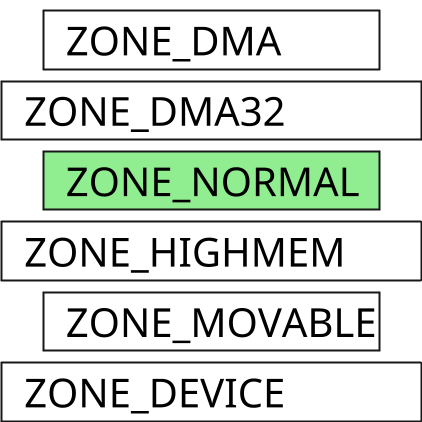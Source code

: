 @startuml
scale 1/5

skinparam Component {
    Style rectangle
    FontSize 200
    BorderThickness 10
    BackgroundColor transparent
}

skinparam Rectangle {
    FontSize 200
    BorderThickness 10
    BackgroundColor transparent
    BorderThickness 0
}

component "  ZONE_DMA\t\t" as z1
component "  ZONE_DMA32\t\t" as z2
component "  ZONE_NORMAL\t" as z3 #LightGreen
component "  ZONE_HIGHMEM\t" as z4
component "  ZONE_MOVABLE\t" as z5
component "  ZONE_DEVICE\t\t" as z6

z1-down[hidden]-z2
z2-down[hidden]-z3
z3-down[hidden]-z4
z4-down[hidden]-z5
z5-down[hidden]-z6

@enduml